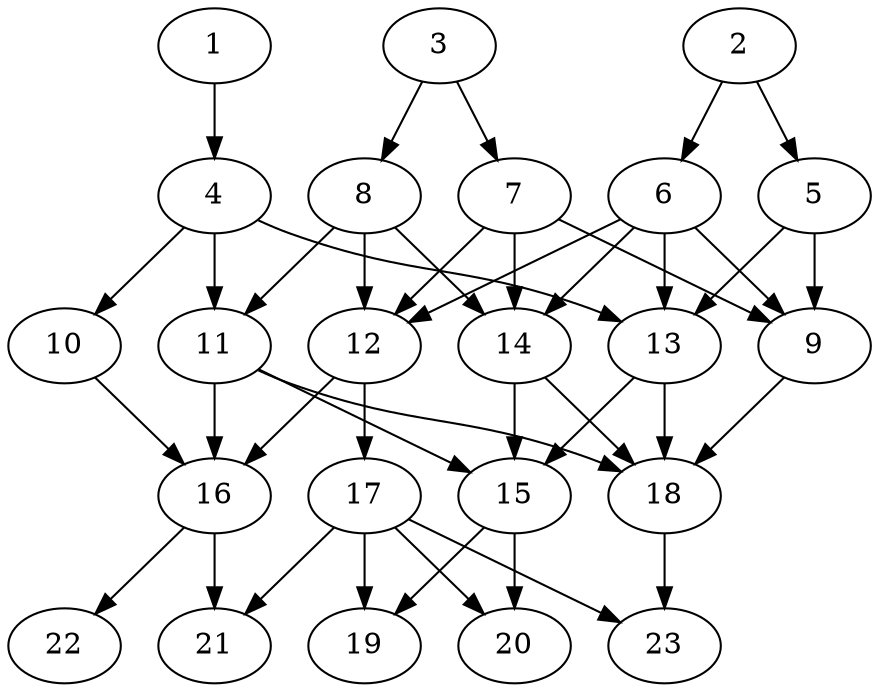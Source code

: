 // DAG (tier=2-normal, mode=compute, n=23, ccr=0.356, fat=0.650, density=0.585, regular=0.491, jump=0.139, mindata=524288, maxdata=8388608)
// DAG automatically generated by daggen at Sun Aug 24 16:33:33 2025
// /home/ermia/Project/Environments/daggen/bin/daggen --dot --ccr 0.356 --fat 0.650 --regular 0.491 --density 0.585 --jump 0.139 --mindata 524288 --maxdata 8388608 -n 23 
digraph G {
  1 [size="820913628466293248", alpha="0.09", expect_size="410456814233146624"]
  1 -> 4 [size ="404724465532928"]
  2 [size="150541599330271232000", alpha="0.12", expect_size="75270799665135616000"]
  2 -> 5 [size ="226391962419200"]
  2 -> 6 [size ="226391962419200"]
  3 [size="120462440001865515008", alpha="0.06", expect_size="60231220000932757504"]
  3 -> 7 [size ="195130170540032"]
  3 -> 8 [size ="195130170540032"]
  4 [size="10649127488474684", alpha="0.07", expect_size="5324563744237342"]
  4 -> 10 [size ="10150215680000"]
  4 -> 11 [size ="10150215680000"]
  4 -> 13 [size ="10150215680000"]
  5 [size="8649055876143351", alpha="0.08", expect_size="4324527938071675"]
  5 -> 9 [size ="431610063224832"]
  5 -> 13 [size ="431610063224832"]
  6 [size="9017638270020720", alpha="0.01", expect_size="4508819135010360"]
  6 -> 9 [size ="529381025906688"]
  6 -> 12 [size ="529381025906688"]
  6 -> 13 [size ="529381025906688"]
  6 -> 14 [size ="529381025906688"]
  7 [size="47794839722829807616", alpha="0.13", expect_size="23897419861414903808"]
  7 -> 9 [size ="105360379609088"]
  7 -> 12 [size ="105360379609088"]
  7 -> 14 [size ="105360379609088"]
  8 [size="3334141164286089", alpha="0.06", expect_size="1667070582143044"]
  8 -> 11 [size ="151447937220608"]
  8 -> 12 [size ="151447937220608"]
  8 -> 14 [size ="151447937220608"]
  9 [size="17584713682039240", alpha="0.10", expect_size="8792356841019620"]
  9 -> 18 [size ="465213820239872"]
  10 [size="14308878337891488", alpha="0.05", expect_size="7154439168945744"]
  10 -> 16 [size ="287668319551488"]
  11 [size="3215569714032544", alpha="0.02", expect_size="1607784857016272"]
  11 -> 15 [size ="2216236679168"]
  11 -> 16 [size ="2216236679168"]
  11 -> 18 [size ="2216236679168"]
  12 [size="865004453088578944", alpha="0.15", expect_size="432502226544289472"]
  12 -> 16 [size ="426570455973888"]
  12 -> 17 [size ="426570455973888"]
  13 [size="660976871729031680", alpha="0.17", expect_size="330488435864515840"]
  13 -> 15 [size ="430527655968768"]
  13 -> 18 [size ="430527655968768"]
  14 [size="124509044779594000", alpha="0.00", expect_size="62254522389797000"]
  14 -> 15 [size ="232887563583488"]
  14 -> 18 [size ="232887563583488"]
  15 [size="505465051025822", alpha="0.11", expect_size="252732525512911"]
  15 -> 19 [size ="8023569334272"]
  15 -> 20 [size ="8023569334272"]
  16 [size="414823448048842", alpha="0.03", expect_size="207411724024421"]
  16 -> 21 [size ="44221520150528"]
  16 -> 22 [size ="44221520150528"]
  17 [size="8686343923873906", alpha="0.05", expect_size="4343171961936953"]
  17 -> 19 [size ="192308368637952"]
  17 -> 20 [size ="192308368637952"]
  17 -> 21 [size ="192308368637952"]
  17 -> 23 [size ="192308368637952"]
  18 [size="52341828068675944448", alpha="0.08", expect_size="26170914034337972224"]
  18 -> 23 [size ="111941016092672"]
  19 [size="24830028477026533376", alpha="0.03", expect_size="12415014238513266688"]
  20 [size="17060574603958332", alpha="0.11", expect_size="8530287301979166"]
  21 [size="32243775119067816", alpha="0.20", expect_size="16121887559533908"]
  22 [size="1371478754852864000", alpha="0.03", expect_size="685739377426432000"]
  23 [size="2396178507278062", alpha="0.10", expect_size="1198089253639031"]
}